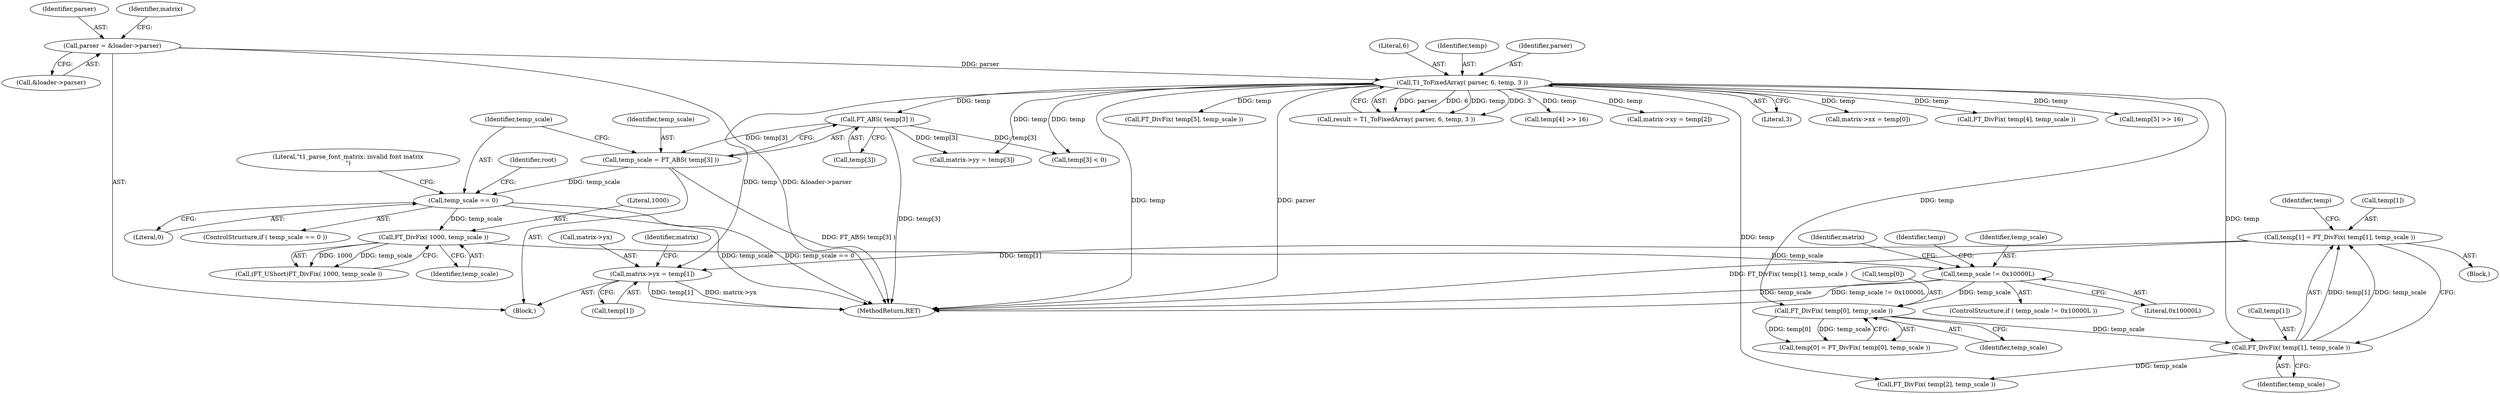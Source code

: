 digraph "0_savannah_8b281f83e8516535756f92dbf90940ac44bd45e1_0@array" {
"1000212" [label="(Call,temp[1] = FT_DivFix( temp[1], temp_scale ))"];
"1000216" [label="(Call,FT_DivFix( temp[1], temp_scale ))"];
"1000148" [label="(Call,T1_ToFixedArray( parser, 6, temp, 3 ))"];
"1000110" [label="(Call,parser = &loader->parser)"];
"1000207" [label="(Call,FT_DivFix( temp[0], temp_scale ))"];
"1000199" [label="(Call,temp_scale != 0x10000L)"];
"1000195" [label="(Call,FT_DivFix( 1000, temp_scale ))"];
"1000174" [label="(Call,temp_scale == 0)"];
"1000167" [label="(Call,temp_scale = FT_ABS( temp[3] ))"];
"1000169" [label="(Call,FT_ABS( temp[3] ))"];
"1000268" [label="(Call,matrix->yx = temp[1])"];
"1000197" [label="(Identifier,temp_scale)"];
"1000307" [label="(MethodReturn,RET)"];
"1000198" [label="(ControlStructure,if ( temp_scale != 0x10000L ))"];
"1000175" [label="(Identifier,temp_scale)"];
"1000196" [label="(Literal,1000)"];
"1000243" [label="(Call,FT_DivFix( temp[5], temp_scale ))"];
"1000220" [label="(Identifier,temp_scale)"];
"1000151" [label="(Identifier,temp)"];
"1000191" [label="(Identifier,root)"];
"1000212" [label="(Call,temp[1] = FT_DivFix( temp[1], temp_scale ))"];
"1000223" [label="(Identifier,temp)"];
"1000167" [label="(Call,temp_scale = FT_ABS( temp[3] ))"];
"1000205" [label="(Identifier,temp)"];
"1000225" [label="(Call,FT_DivFix( temp[2], temp_scale ))"];
"1000111" [label="(Identifier,parser)"];
"1000213" [label="(Call,temp[1])"];
"1000277" [label="(Identifier,matrix)"];
"1000110" [label="(Call,parser = &loader->parser)"];
"1000118" [label="(Identifier,matrix)"];
"1000148" [label="(Call,T1_ToFixedArray( parser, 6, temp, 3 ))"];
"1000216" [label="(Call,FT_DivFix( temp[1], temp_scale ))"];
"1000169" [label="(Call,FT_ABS( temp[3] ))"];
"1000108" [label="(Block,)"];
"1000203" [label="(Call,temp[0] = FT_DivFix( temp[0], temp_scale ))"];
"1000200" [label="(Identifier,temp_scale)"];
"1000146" [label="(Call,result = T1_ToFixedArray( parser, 6, temp, 3 ))"];
"1000211" [label="(Identifier,temp_scale)"];
"1000217" [label="(Call,temp[1])"];
"1000207" [label="(Call,FT_DivFix( temp[0], temp_scale ))"];
"1000293" [label="(Call,temp[4] >> 16)"];
"1000112" [label="(Call,&loader->parser)"];
"1000168" [label="(Identifier,temp_scale)"];
"1000202" [label="(Block,)"];
"1000275" [label="(Call,matrix->xy = temp[2])"];
"1000149" [label="(Identifier,parser)"];
"1000282" [label="(Call,matrix->yy = temp[3])"];
"1000269" [label="(Call,matrix->yx)"];
"1000253" [label="(Call,temp[3] < 0)"];
"1000195" [label="(Call,FT_DivFix( 1000, temp_scale ))"];
"1000201" [label="(Literal,0x10000L)"];
"1000268" [label="(Call,matrix->yx = temp[1])"];
"1000263" [label="(Identifier,matrix)"];
"1000179" [label="(Literal,\"t1_parse_font_matrix: invalid font matrix\n\")"];
"1000176" [label="(Literal,0)"];
"1000272" [label="(Call,temp[1])"];
"1000152" [label="(Literal,3)"];
"1000261" [label="(Call,matrix->xx = temp[0])"];
"1000174" [label="(Call,temp_scale == 0)"];
"1000170" [label="(Call,temp[3])"];
"1000173" [label="(ControlStructure,if ( temp_scale == 0 ))"];
"1000234" [label="(Call,FT_DivFix( temp[4], temp_scale ))"];
"1000150" [label="(Literal,6)"];
"1000208" [label="(Call,temp[0])"];
"1000199" [label="(Call,temp_scale != 0x10000L)"];
"1000193" [label="(Call,(FT_UShort)FT_DivFix( 1000, temp_scale ))"];
"1000302" [label="(Call,temp[5] >> 16)"];
"1000212" -> "1000202"  [label="AST: "];
"1000212" -> "1000216"  [label="CFG: "];
"1000213" -> "1000212"  [label="AST: "];
"1000216" -> "1000212"  [label="AST: "];
"1000223" -> "1000212"  [label="CFG: "];
"1000212" -> "1000307"  [label="DDG: FT_DivFix( temp[1], temp_scale )"];
"1000216" -> "1000212"  [label="DDG: temp[1]"];
"1000216" -> "1000212"  [label="DDG: temp_scale"];
"1000212" -> "1000268"  [label="DDG: temp[1]"];
"1000216" -> "1000220"  [label="CFG: "];
"1000217" -> "1000216"  [label="AST: "];
"1000220" -> "1000216"  [label="AST: "];
"1000148" -> "1000216"  [label="DDG: temp"];
"1000207" -> "1000216"  [label="DDG: temp_scale"];
"1000216" -> "1000225"  [label="DDG: temp_scale"];
"1000148" -> "1000146"  [label="AST: "];
"1000148" -> "1000152"  [label="CFG: "];
"1000149" -> "1000148"  [label="AST: "];
"1000150" -> "1000148"  [label="AST: "];
"1000151" -> "1000148"  [label="AST: "];
"1000152" -> "1000148"  [label="AST: "];
"1000146" -> "1000148"  [label="CFG: "];
"1000148" -> "1000307"  [label="DDG: temp"];
"1000148" -> "1000307"  [label="DDG: parser"];
"1000148" -> "1000146"  [label="DDG: parser"];
"1000148" -> "1000146"  [label="DDG: 6"];
"1000148" -> "1000146"  [label="DDG: temp"];
"1000148" -> "1000146"  [label="DDG: 3"];
"1000110" -> "1000148"  [label="DDG: parser"];
"1000148" -> "1000169"  [label="DDG: temp"];
"1000148" -> "1000207"  [label="DDG: temp"];
"1000148" -> "1000225"  [label="DDG: temp"];
"1000148" -> "1000234"  [label="DDG: temp"];
"1000148" -> "1000243"  [label="DDG: temp"];
"1000148" -> "1000253"  [label="DDG: temp"];
"1000148" -> "1000261"  [label="DDG: temp"];
"1000148" -> "1000268"  [label="DDG: temp"];
"1000148" -> "1000275"  [label="DDG: temp"];
"1000148" -> "1000282"  [label="DDG: temp"];
"1000148" -> "1000293"  [label="DDG: temp"];
"1000148" -> "1000302"  [label="DDG: temp"];
"1000110" -> "1000108"  [label="AST: "];
"1000110" -> "1000112"  [label="CFG: "];
"1000111" -> "1000110"  [label="AST: "];
"1000112" -> "1000110"  [label="AST: "];
"1000118" -> "1000110"  [label="CFG: "];
"1000110" -> "1000307"  [label="DDG: &loader->parser"];
"1000207" -> "1000203"  [label="AST: "];
"1000207" -> "1000211"  [label="CFG: "];
"1000208" -> "1000207"  [label="AST: "];
"1000211" -> "1000207"  [label="AST: "];
"1000203" -> "1000207"  [label="CFG: "];
"1000207" -> "1000203"  [label="DDG: temp[0]"];
"1000207" -> "1000203"  [label="DDG: temp_scale"];
"1000199" -> "1000207"  [label="DDG: temp_scale"];
"1000199" -> "1000198"  [label="AST: "];
"1000199" -> "1000201"  [label="CFG: "];
"1000200" -> "1000199"  [label="AST: "];
"1000201" -> "1000199"  [label="AST: "];
"1000205" -> "1000199"  [label="CFG: "];
"1000263" -> "1000199"  [label="CFG: "];
"1000199" -> "1000307"  [label="DDG: temp_scale != 0x10000L"];
"1000199" -> "1000307"  [label="DDG: temp_scale"];
"1000195" -> "1000199"  [label="DDG: temp_scale"];
"1000195" -> "1000193"  [label="AST: "];
"1000195" -> "1000197"  [label="CFG: "];
"1000196" -> "1000195"  [label="AST: "];
"1000197" -> "1000195"  [label="AST: "];
"1000193" -> "1000195"  [label="CFG: "];
"1000195" -> "1000193"  [label="DDG: 1000"];
"1000195" -> "1000193"  [label="DDG: temp_scale"];
"1000174" -> "1000195"  [label="DDG: temp_scale"];
"1000174" -> "1000173"  [label="AST: "];
"1000174" -> "1000176"  [label="CFG: "];
"1000175" -> "1000174"  [label="AST: "];
"1000176" -> "1000174"  [label="AST: "];
"1000179" -> "1000174"  [label="CFG: "];
"1000191" -> "1000174"  [label="CFG: "];
"1000174" -> "1000307"  [label="DDG: temp_scale == 0"];
"1000174" -> "1000307"  [label="DDG: temp_scale"];
"1000167" -> "1000174"  [label="DDG: temp_scale"];
"1000167" -> "1000108"  [label="AST: "];
"1000167" -> "1000169"  [label="CFG: "];
"1000168" -> "1000167"  [label="AST: "];
"1000169" -> "1000167"  [label="AST: "];
"1000175" -> "1000167"  [label="CFG: "];
"1000167" -> "1000307"  [label="DDG: FT_ABS( temp[3] )"];
"1000169" -> "1000167"  [label="DDG: temp[3]"];
"1000169" -> "1000170"  [label="CFG: "];
"1000170" -> "1000169"  [label="AST: "];
"1000169" -> "1000307"  [label="DDG: temp[3]"];
"1000169" -> "1000253"  [label="DDG: temp[3]"];
"1000169" -> "1000282"  [label="DDG: temp[3]"];
"1000268" -> "1000108"  [label="AST: "];
"1000268" -> "1000272"  [label="CFG: "];
"1000269" -> "1000268"  [label="AST: "];
"1000272" -> "1000268"  [label="AST: "];
"1000277" -> "1000268"  [label="CFG: "];
"1000268" -> "1000307"  [label="DDG: matrix->yx"];
"1000268" -> "1000307"  [label="DDG: temp[1]"];
}
